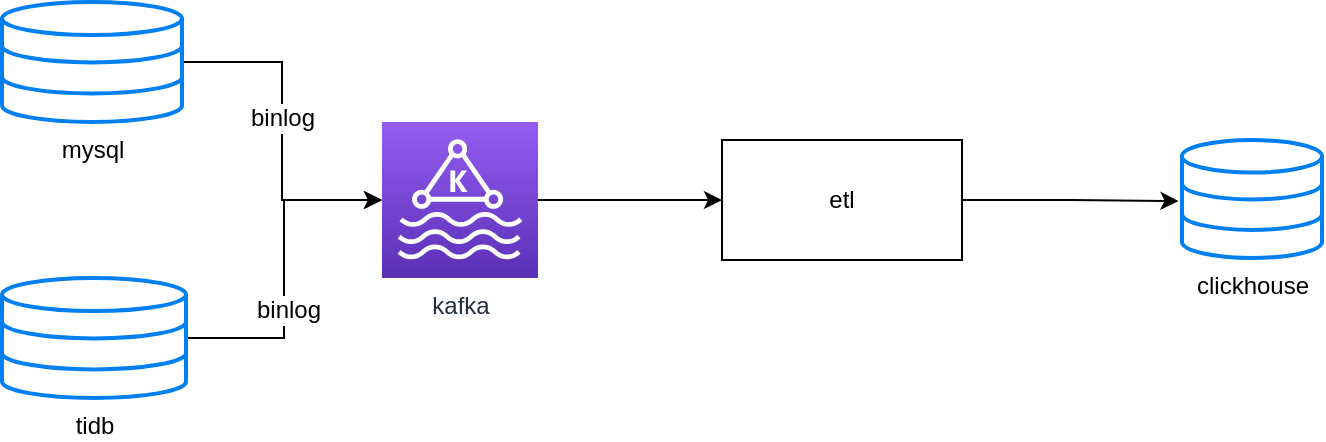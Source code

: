 <mxfile version="12.1.5" type="github" pages="1">
  <diagram id="I3kVr17srVHHq--gD6mF" name="Page-1">
    <mxGraphModel dx="1426" dy="745" grid="1" gridSize="10" guides="1" tooltips="1" connect="1" arrows="1" fold="1" page="1" pageScale="1" pageWidth="827" pageHeight="1169" math="0" shadow="0">
      <root>
        <mxCell id="0"/>
        <mxCell id="1" parent="0"/>
        <mxCell id="CHJ1_bABKWFb1VirRS0c-5" style="edgeStyle=orthogonalEdgeStyle;rounded=0;orthogonalLoop=1;jettySize=auto;html=1;" parent="1" source="CHJ1_bABKWFb1VirRS0c-2" target="CHJ1_bABKWFb1VirRS0c-4" edge="1">
          <mxGeometry relative="1" as="geometry"/>
        </mxCell>
        <mxCell id="CHJ1_bABKWFb1VirRS0c-14" value="binlog" style="text;html=1;resizable=0;points=[];align=center;verticalAlign=middle;labelBackgroundColor=#ffffff;" parent="CHJ1_bABKWFb1VirRS0c-5" vertex="1" connectable="0">
          <mxGeometry x="-0.077" relative="1" as="geometry">
            <mxPoint as="offset"/>
          </mxGeometry>
        </mxCell>
        <mxCell id="CHJ1_bABKWFb1VirRS0c-2" value="mysql" style="html=1;verticalLabelPosition=bottom;align=center;labelBackgroundColor=#ffffff;verticalAlign=top;strokeWidth=2;strokeColor=#0080F0;fillColor=#ffffff;shadow=0;dashed=0;shape=mxgraph.ios7.icons.data;" parent="1" vertex="1">
          <mxGeometry x="70" y="142" width="90" height="60" as="geometry"/>
        </mxCell>
        <mxCell id="CHJ1_bABKWFb1VirRS0c-7" style="edgeStyle=orthogonalEdgeStyle;rounded=0;orthogonalLoop=1;jettySize=auto;html=1;" parent="1" source="CHJ1_bABKWFb1VirRS0c-3" target="CHJ1_bABKWFb1VirRS0c-4" edge="1">
          <mxGeometry relative="1" as="geometry"/>
        </mxCell>
        <mxCell id="CHJ1_bABKWFb1VirRS0c-15" value="binlog" style="text;html=1;resizable=0;points=[];align=center;verticalAlign=middle;labelBackgroundColor=#ffffff;" parent="CHJ1_bABKWFb1VirRS0c-7" vertex="1" connectable="0">
          <mxGeometry x="-0.413" y="14" relative="1" as="geometry">
            <mxPoint x="16" y="-14" as="offset"/>
          </mxGeometry>
        </mxCell>
        <mxCell id="CHJ1_bABKWFb1VirRS0c-3" value="tidb" style="html=1;verticalLabelPosition=bottom;align=center;labelBackgroundColor=#ffffff;verticalAlign=top;strokeWidth=2;strokeColor=#0080F0;fillColor=#ffffff;shadow=0;dashed=0;shape=mxgraph.ios7.icons.data;" parent="1" vertex="1">
          <mxGeometry x="70" y="280" width="92" height="60" as="geometry"/>
        </mxCell>
        <mxCell id="CHJ1_bABKWFb1VirRS0c-11" style="edgeStyle=orthogonalEdgeStyle;rounded=0;orthogonalLoop=1;jettySize=auto;html=1;" parent="1" source="CHJ1_bABKWFb1VirRS0c-4" target="CHJ1_bABKWFb1VirRS0c-10" edge="1">
          <mxGeometry relative="1" as="geometry">
            <mxPoint x="390" y="241" as="targetPoint"/>
          </mxGeometry>
        </mxCell>
        <mxCell id="CHJ1_bABKWFb1VirRS0c-4" value="kafka" style="outlineConnect=0;fontColor=#232F3E;gradientColor=#945DF2;gradientDirection=north;fillColor=#5A30B5;strokeColor=#ffffff;dashed=0;verticalLabelPosition=bottom;verticalAlign=top;align=center;html=1;fontSize=12;fontStyle=0;aspect=fixed;shape=mxgraph.aws4.resourceIcon;resIcon=mxgraph.aws4.managed_streaming_for_kafka;" parent="1" vertex="1">
          <mxGeometry x="260" y="202" width="78" height="78" as="geometry"/>
        </mxCell>
        <mxCell id="CHJ1_bABKWFb1VirRS0c-9" value="clickhouse" style="html=1;verticalLabelPosition=bottom;align=center;labelBackgroundColor=#ffffff;verticalAlign=top;strokeWidth=2;strokeColor=#0080F0;fillColor=#ffffff;shadow=0;dashed=0;shape=mxgraph.ios7.icons.data;" parent="1" vertex="1">
          <mxGeometry x="660" y="211" width="70" height="59" as="geometry"/>
        </mxCell>
        <mxCell id="CHJ1_bABKWFb1VirRS0c-13" style="edgeStyle=orthogonalEdgeStyle;rounded=0;orthogonalLoop=1;jettySize=auto;html=1;entryX=-0.025;entryY=0.517;entryDx=0;entryDy=0;entryPerimeter=0;" parent="1" source="CHJ1_bABKWFb1VirRS0c-10" target="CHJ1_bABKWFb1VirRS0c-9" edge="1">
          <mxGeometry relative="1" as="geometry"/>
        </mxCell>
        <mxCell id="CHJ1_bABKWFb1VirRS0c-10" value="etl" style="rounded=0;whiteSpace=wrap;html=1;" parent="1" vertex="1">
          <mxGeometry x="430" y="211" width="120" height="60" as="geometry"/>
        </mxCell>
      </root>
    </mxGraphModel>
  </diagram>
</mxfile>
